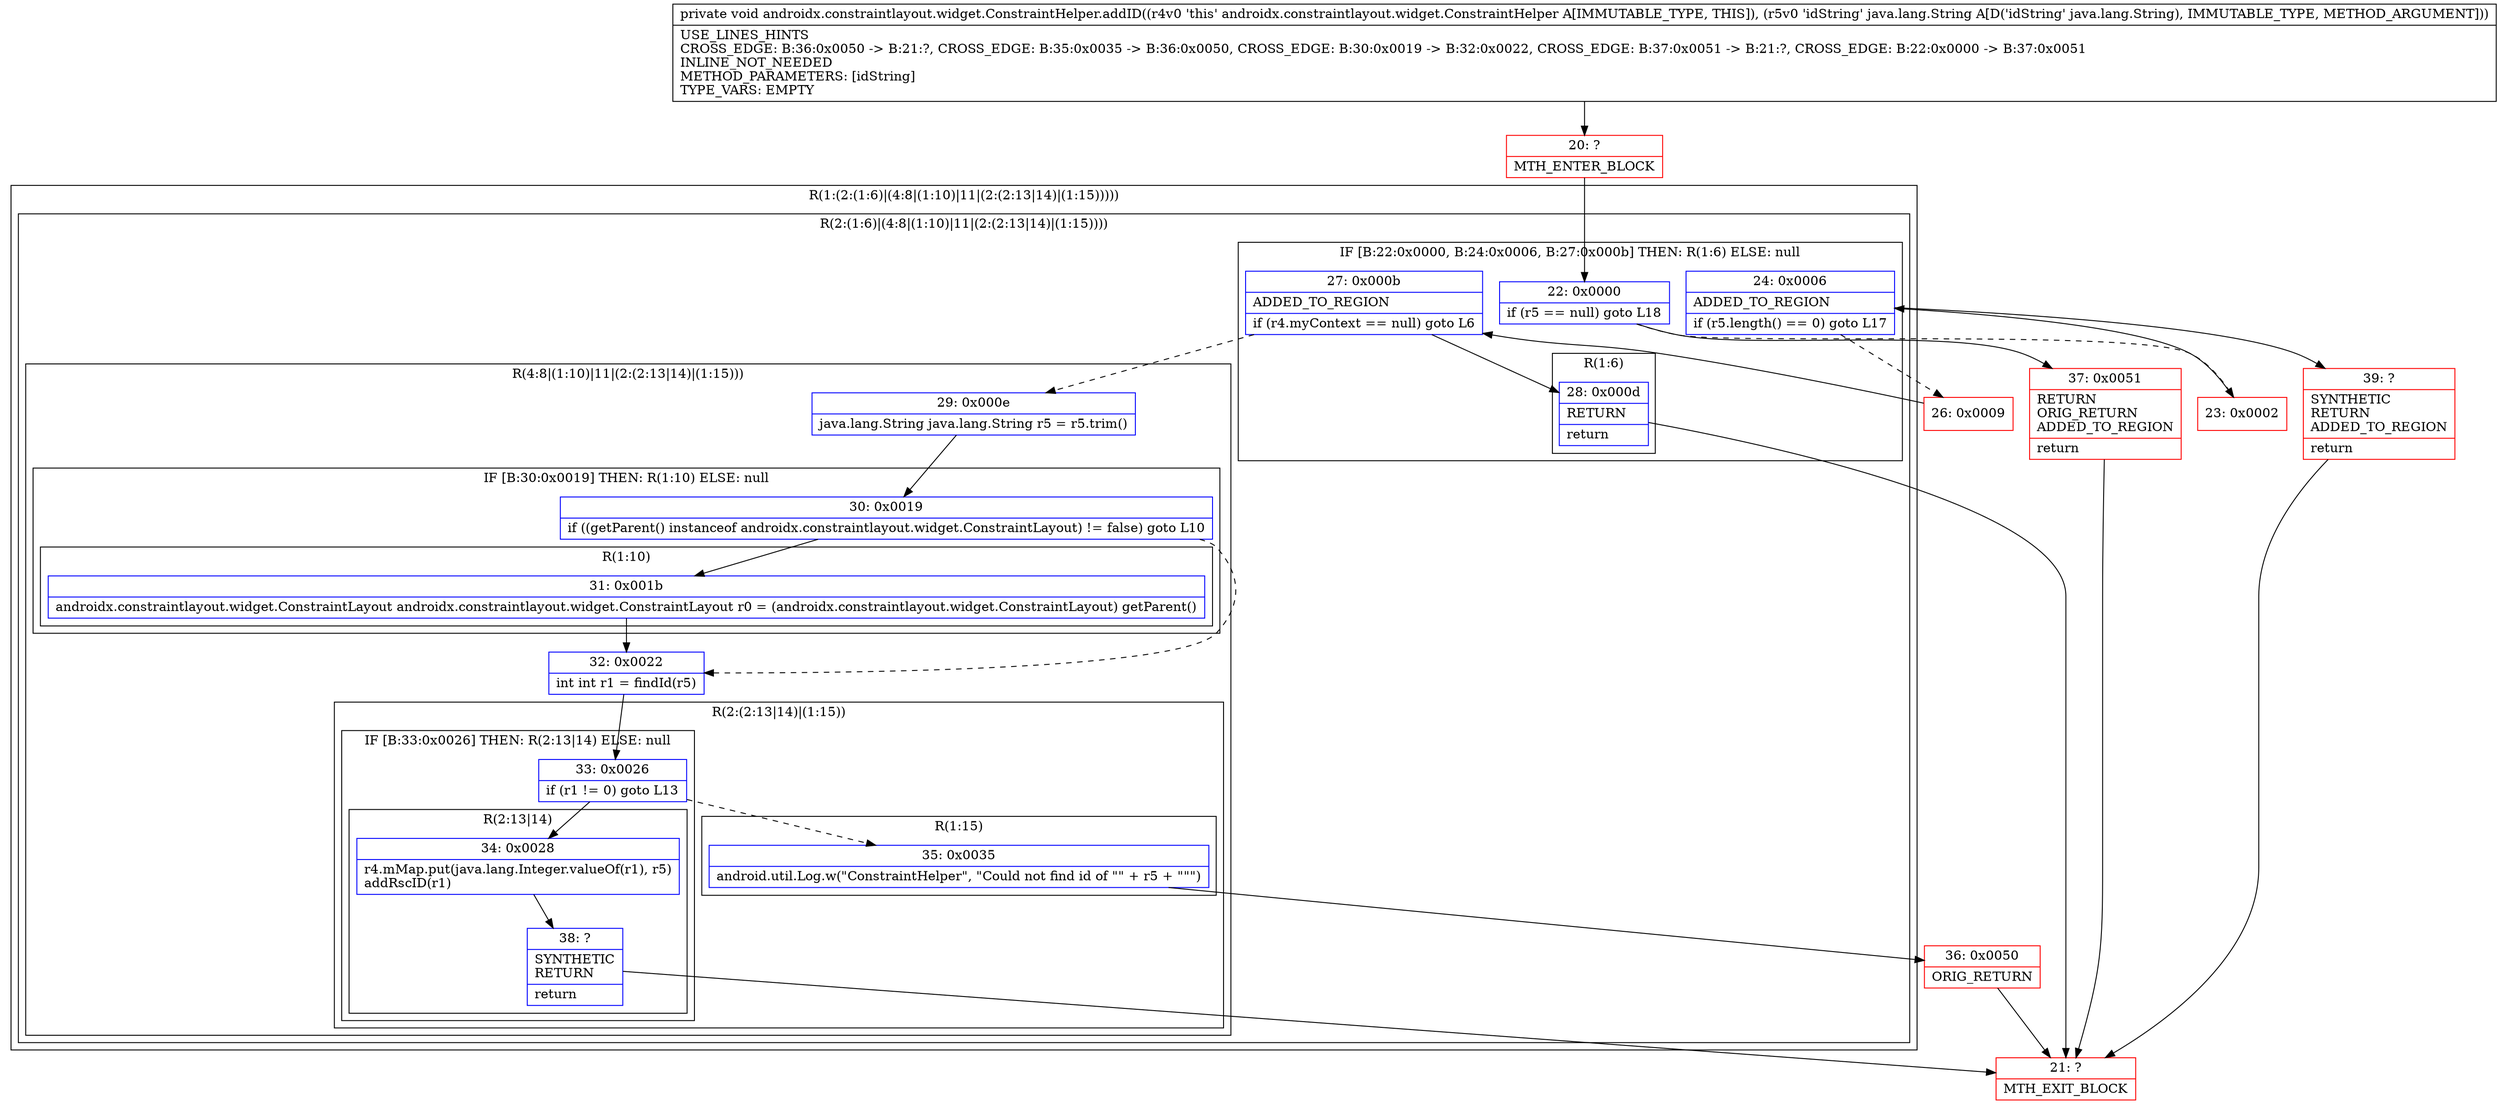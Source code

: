 digraph "CFG forandroidx.constraintlayout.widget.ConstraintHelper.addID(Ljava\/lang\/String;)V" {
subgraph cluster_Region_207399012 {
label = "R(1:(2:(1:6)|(4:8|(1:10)|11|(2:(2:13|14)|(1:15)))))";
node [shape=record,color=blue];
subgraph cluster_Region_2029497869 {
label = "R(2:(1:6)|(4:8|(1:10)|11|(2:(2:13|14)|(1:15))))";
node [shape=record,color=blue];
subgraph cluster_IfRegion_127468272 {
label = "IF [B:22:0x0000, B:24:0x0006, B:27:0x000b] THEN: R(1:6) ELSE: null";
node [shape=record,color=blue];
Node_22 [shape=record,label="{22\:\ 0x0000|if (r5 == null) goto L18\l}"];
Node_24 [shape=record,label="{24\:\ 0x0006|ADDED_TO_REGION\l|if (r5.length() == 0) goto L17\l}"];
Node_27 [shape=record,label="{27\:\ 0x000b|ADDED_TO_REGION\l|if (r4.myContext == null) goto L6\l}"];
subgraph cluster_Region_2000966687 {
label = "R(1:6)";
node [shape=record,color=blue];
Node_28 [shape=record,label="{28\:\ 0x000d|RETURN\l|return\l}"];
}
}
subgraph cluster_Region_523334241 {
label = "R(4:8|(1:10)|11|(2:(2:13|14)|(1:15)))";
node [shape=record,color=blue];
Node_29 [shape=record,label="{29\:\ 0x000e|java.lang.String java.lang.String r5 = r5.trim()\l}"];
subgraph cluster_IfRegion_506645787 {
label = "IF [B:30:0x0019] THEN: R(1:10) ELSE: null";
node [shape=record,color=blue];
Node_30 [shape=record,label="{30\:\ 0x0019|if ((getParent() instanceof androidx.constraintlayout.widget.ConstraintLayout) != false) goto L10\l}"];
subgraph cluster_Region_1582486230 {
label = "R(1:10)";
node [shape=record,color=blue];
Node_31 [shape=record,label="{31\:\ 0x001b|androidx.constraintlayout.widget.ConstraintLayout androidx.constraintlayout.widget.ConstraintLayout r0 = (androidx.constraintlayout.widget.ConstraintLayout) getParent()\l}"];
}
}
Node_32 [shape=record,label="{32\:\ 0x0022|int int r1 = findId(r5)\l}"];
subgraph cluster_Region_1542491926 {
label = "R(2:(2:13|14)|(1:15))";
node [shape=record,color=blue];
subgraph cluster_IfRegion_1248072577 {
label = "IF [B:33:0x0026] THEN: R(2:13|14) ELSE: null";
node [shape=record,color=blue];
Node_33 [shape=record,label="{33\:\ 0x0026|if (r1 != 0) goto L13\l}"];
subgraph cluster_Region_1089222593 {
label = "R(2:13|14)";
node [shape=record,color=blue];
Node_34 [shape=record,label="{34\:\ 0x0028|r4.mMap.put(java.lang.Integer.valueOf(r1), r5)\laddRscID(r1)\l}"];
Node_38 [shape=record,label="{38\:\ ?|SYNTHETIC\lRETURN\l|return\l}"];
}
}
subgraph cluster_Region_1256013907 {
label = "R(1:15)";
node [shape=record,color=blue];
Node_35 [shape=record,label="{35\:\ 0x0035|android.util.Log.w(\"ConstraintHelper\", \"Could not find id of \"\" + r5 + \"\"\")\l}"];
}
}
}
}
}
Node_20 [shape=record,color=red,label="{20\:\ ?|MTH_ENTER_BLOCK\l}"];
Node_23 [shape=record,color=red,label="{23\:\ 0x0002}"];
Node_26 [shape=record,color=red,label="{26\:\ 0x0009}"];
Node_21 [shape=record,color=red,label="{21\:\ ?|MTH_EXIT_BLOCK\l}"];
Node_36 [shape=record,color=red,label="{36\:\ 0x0050|ORIG_RETURN\l}"];
Node_39 [shape=record,color=red,label="{39\:\ ?|SYNTHETIC\lRETURN\lADDED_TO_REGION\l|return\l}"];
Node_37 [shape=record,color=red,label="{37\:\ 0x0051|RETURN\lORIG_RETURN\lADDED_TO_REGION\l|return\l}"];
MethodNode[shape=record,label="{private void androidx.constraintlayout.widget.ConstraintHelper.addID((r4v0 'this' androidx.constraintlayout.widget.ConstraintHelper A[IMMUTABLE_TYPE, THIS]), (r5v0 'idString' java.lang.String A[D('idString' java.lang.String), IMMUTABLE_TYPE, METHOD_ARGUMENT]))  | USE_LINES_HINTS\lCROSS_EDGE: B:36:0x0050 \-\> B:21:?, CROSS_EDGE: B:35:0x0035 \-\> B:36:0x0050, CROSS_EDGE: B:30:0x0019 \-\> B:32:0x0022, CROSS_EDGE: B:37:0x0051 \-\> B:21:?, CROSS_EDGE: B:22:0x0000 \-\> B:37:0x0051\lINLINE_NOT_NEEDED\lMETHOD_PARAMETERS: [idString]\lTYPE_VARS: EMPTY\l}"];
MethodNode -> Node_20;Node_22 -> Node_23[style=dashed];
Node_22 -> Node_37;
Node_24 -> Node_26[style=dashed];
Node_24 -> Node_39;
Node_27 -> Node_28;
Node_27 -> Node_29[style=dashed];
Node_28 -> Node_21;
Node_29 -> Node_30;
Node_30 -> Node_31;
Node_30 -> Node_32[style=dashed];
Node_31 -> Node_32;
Node_32 -> Node_33;
Node_33 -> Node_34;
Node_33 -> Node_35[style=dashed];
Node_34 -> Node_38;
Node_38 -> Node_21;
Node_35 -> Node_36;
Node_20 -> Node_22;
Node_23 -> Node_24;
Node_26 -> Node_27;
Node_36 -> Node_21;
Node_39 -> Node_21;
Node_37 -> Node_21;
}

